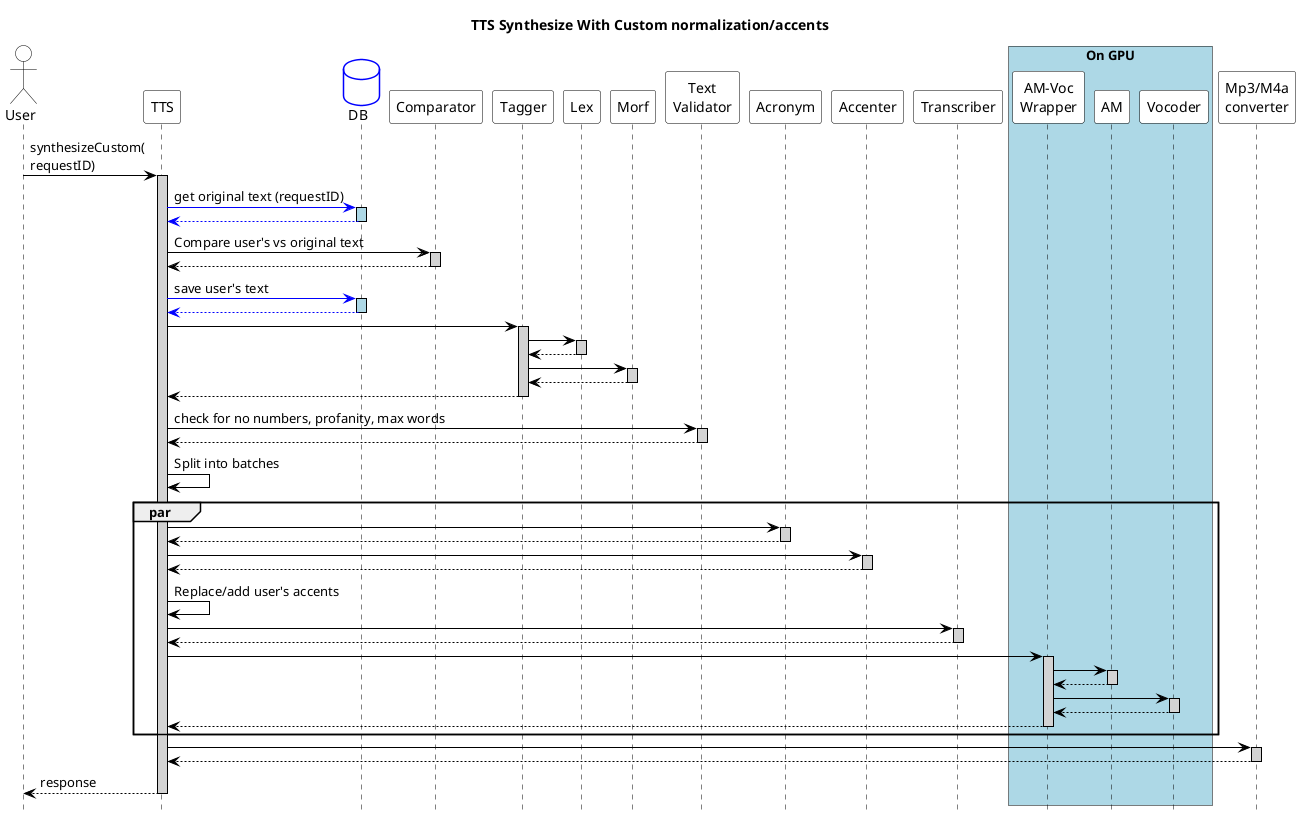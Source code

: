 @startuml TTS

skinparam sequence {
ParticipantBorderColor Black
ActorBorderColor Black

ParticipantBackgroundColor White
ActorBackgroundColor White

ArrowColor black
LifeLineBorderColor black
LifeLineBackgroundColor lightgray

BoxBorderColor black
}
skinparam databaseBackgroundColor White
skinparam dataBaseBorderColor Blue

hide footbox
title TTS Synthesize With Custom normalization/accents

' skinparam handwritten true

actor User
participant "TTS" as tts
database "DB" as DB
participant "Comparator" as comparator
participant "Tagger" as tagger
participant "Lex" as lex
participant "Morf" as morf
participant "Text\nValidator" as validator
participant "Acronym" as acronym
participant "Accenter" as accenter
participant "Transcriber" as transcriber

box "On GPU" #LightBlue
participant "AM-Voc\nWrapper" as amVoc
participant "AM" as am
participant "Vocoder" as vocoder
end box
participant "Mp3/M4a\nconverter" as converter

User -> tts: synthesizeCustom(\nrequestID)
activate tts

tts -[#blue]> DB: get original text (requestID)
activate DB #lightblue
DB -[#blue]-> tts:
deactivate DB

tts -> comparator: Compare user's vs original text 
activate comparator
comparator --> tts:
deactivate comparator

tts -[#blue]> DB: save user's text
activate DB #lightblue
DB -[#blue]-> tts:
deactivate DB

tts -> tagger: 
activate tagger
tagger -> lex: 
activate lex
lex --> tagger:
deactivate lex

tagger -> morf: 
activate morf
morf --> tagger:
deactivate morf

tagger --> tts:
deactivate tagger

tts -> validator: check for no numbers, profanity, max words
activate validator
validator --> tts:
deactivate validator

tts -> tts: Split into batches

par

tts -> acronym: 
activate acronym
acronym --> tts:
deactivate acronym

tts -> accenter: 
activate accenter
accenter --> tts:
deactivate accenter

tts -> tts: Replace/add user's accents

tts -> transcriber: 
activate transcriber
transcriber --> tts:
deactivate transcriber

tts -> amVoc: 
activate amVoc

amVoc -> am: 
activate am
am --> amVoc:
deactivate am

amVoc -> vocoder: 
activate vocoder
vocoder --> amVoc:
deactivate vocoder
amVoc --> tts:
deactivate amVoc
end

tts -> converter: 
activate converter
converter --> tts:
deactivate converter


tts --> User: response
deactivate tts

@enduml
